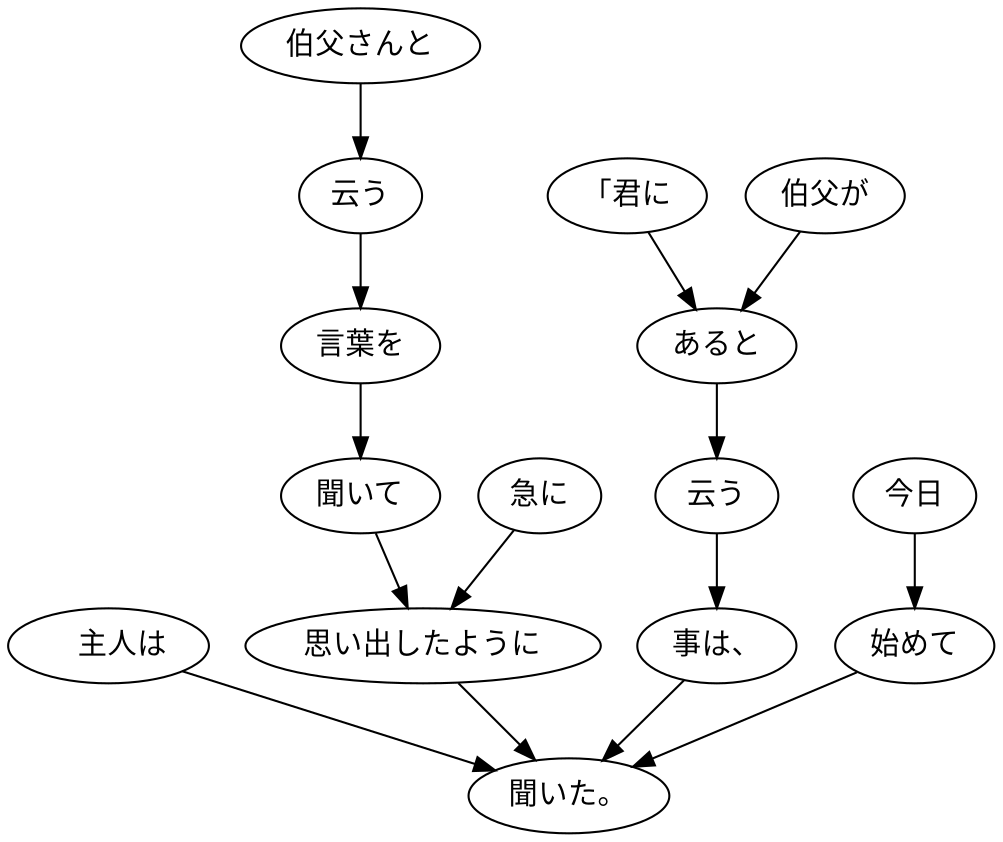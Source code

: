 digraph graph1740 {
	node0 [label="　主人は"];
	node1 [label="伯父さんと"];
	node2 [label="云う"];
	node3 [label="言葉を"];
	node4 [label="聞いて"];
	node5 [label="急に"];
	node6 [label="思い出したように"];
	node7 [label="「君に"];
	node8 [label="伯父が"];
	node9 [label="あると"];
	node10 [label="云う"];
	node11 [label="事は、"];
	node12 [label="今日"];
	node13 [label="始めて"];
	node14 [label="聞いた。"];
	node0 -> node14;
	node1 -> node2;
	node2 -> node3;
	node3 -> node4;
	node4 -> node6;
	node5 -> node6;
	node6 -> node14;
	node7 -> node9;
	node8 -> node9;
	node9 -> node10;
	node10 -> node11;
	node11 -> node14;
	node12 -> node13;
	node13 -> node14;
}
